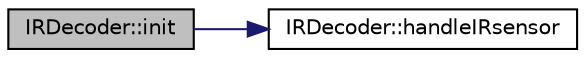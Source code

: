 digraph "IRDecoder::init"
{
 // LATEX_PDF_SIZE
  edge [fontname="Helvetica",fontsize="10",labelfontname="Helvetica",labelfontsize="10"];
  node [fontname="Helvetica",fontsize="10",shape=record];
  rankdir="LR";
  Node1 [label="IRDecoder::init",height=0.2,width=0.4,color="black", fillcolor="grey75", style="filled", fontcolor="black",tooltip=" "];
  Node1 -> Node2 [color="midnightblue",fontsize="10",style="solid",fontname="Helvetica"];
  Node2 [label="IRDecoder::handleIRsensor",height=0.2,width=0.4,color="black", fillcolor="white", style="filled",URL="$classIRDecoder.html#a513f8226521973c178efaa14091f92ec",tooltip=" "];
}
